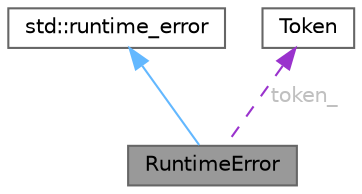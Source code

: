 digraph "RuntimeError"
{
 // LATEX_PDF_SIZE
  bgcolor="transparent";
  edge [fontname=Helvetica,fontsize=10,labelfontname=Helvetica,labelfontsize=10];
  node [fontname=Helvetica,fontsize=10,shape=box,height=0.2,width=0.4];
  Node1 [id="Node000001",label="RuntimeError",height=0.2,width=0.4,color="gray40", fillcolor="grey60", style="filled", fontcolor="black",tooltip="Runtime exception for interpreter errors."];
  Node2 -> Node1 [id="edge1_Node000001_Node000002",dir="back",color="steelblue1",style="solid",tooltip=" "];
  Node2 [id="Node000002",label="std::runtime_error",height=0.2,width=0.4,color="gray40", fillcolor="white", style="filled",tooltip=" "];
  Node3 -> Node1 [id="edge2_Node000001_Node000003",dir="back",color="darkorchid3",style="dashed",tooltip=" ",label=" token_",fontcolor="grey" ];
  Node3 [id="Node000003",label="Token",height=0.2,width=0.4,color="gray40", fillcolor="white", style="filled",URL="$structToken.html",tooltip=" "];
}
